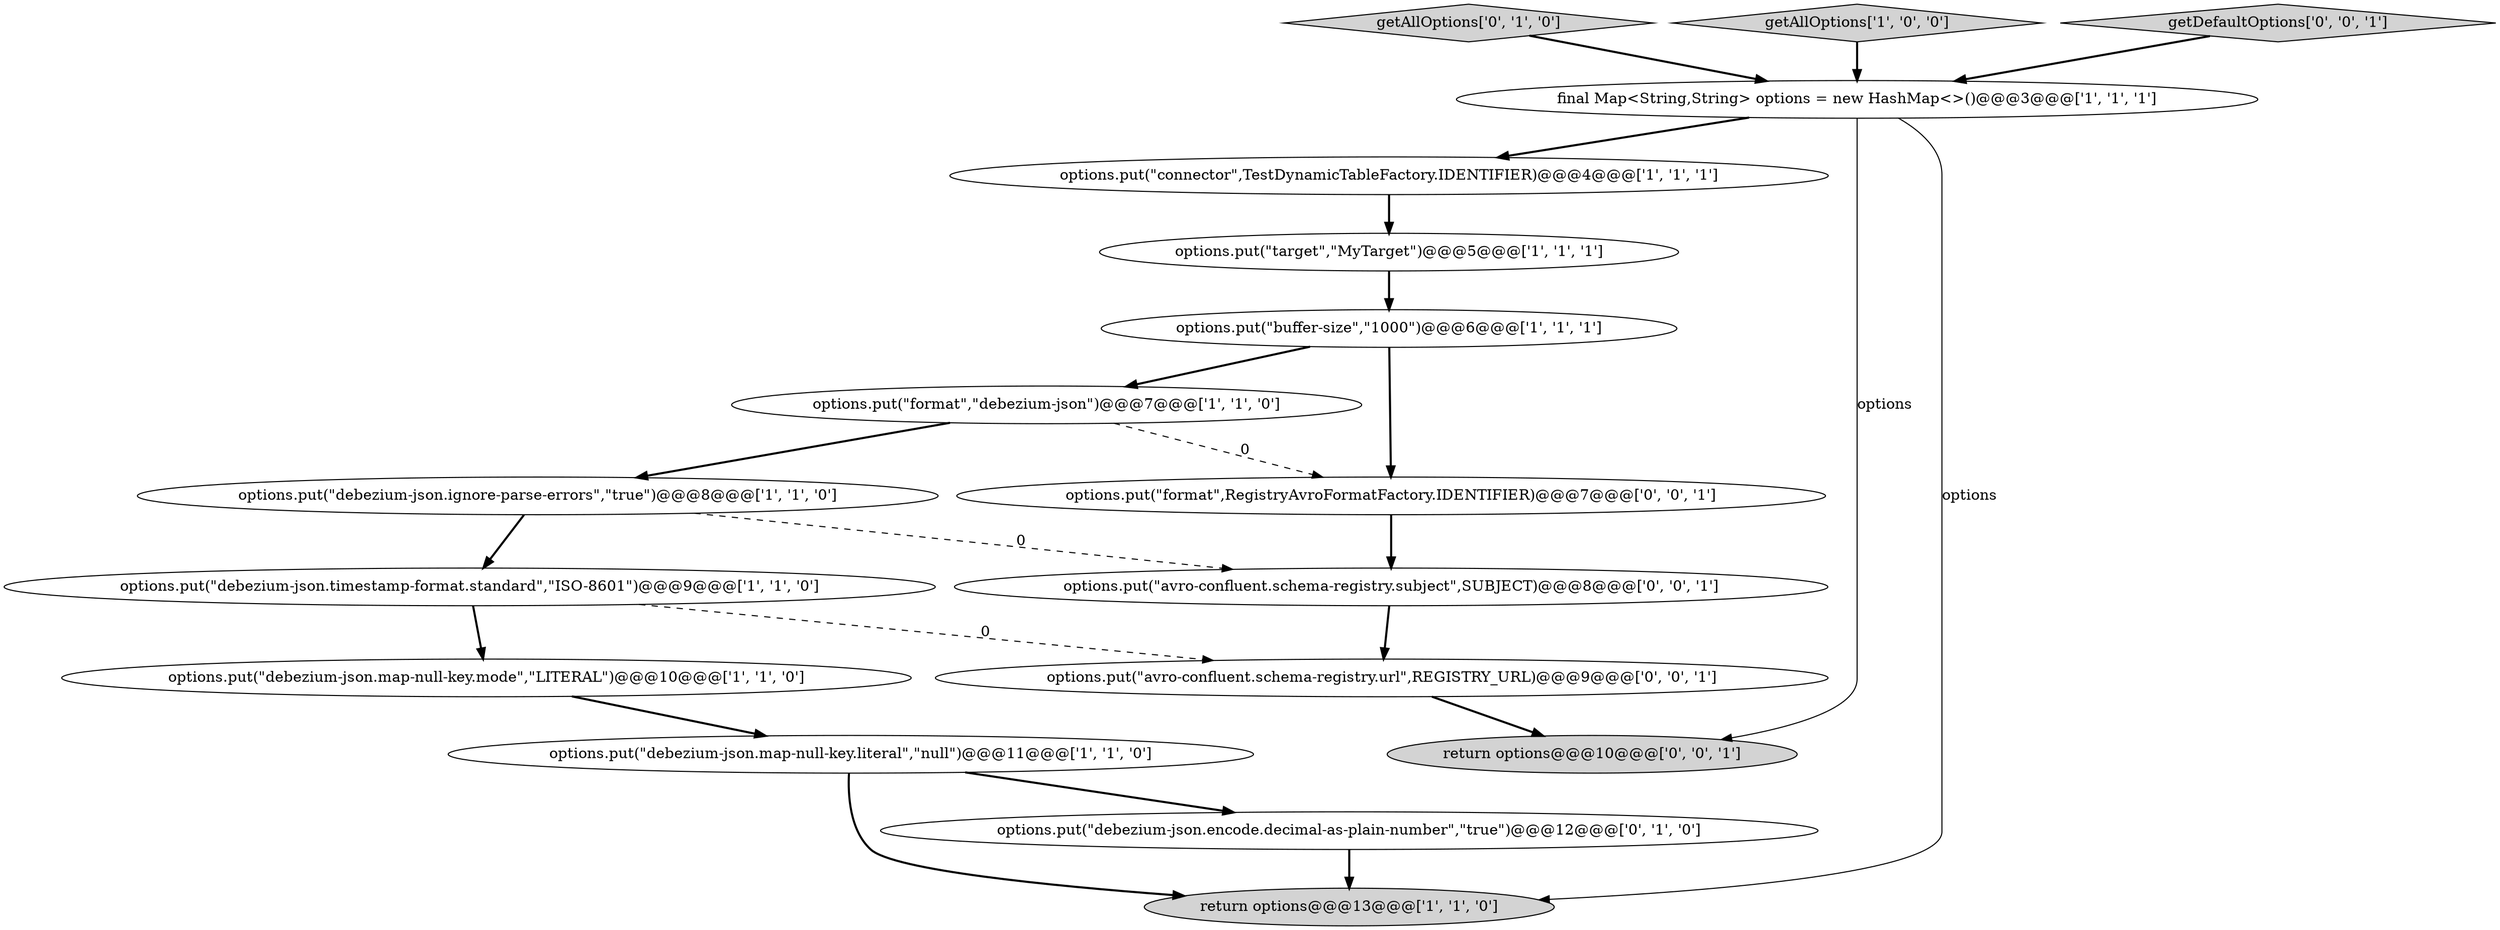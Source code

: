 digraph {
10 [style = filled, label = "options.put(\"target\",\"MyTarget\")@@@5@@@['1', '1', '1']", fillcolor = white, shape = ellipse image = "AAA0AAABBB1BBB"];
8 [style = filled, label = "options.put(\"debezium-json.timestamp-format.standard\",\"ISO-8601\")@@@9@@@['1', '1', '0']", fillcolor = white, shape = ellipse image = "AAA0AAABBB1BBB"];
11 [style = filled, label = "options.put(\"debezium-json.encode.decimal-as-plain-number\",\"true\")@@@12@@@['0', '1', '0']", fillcolor = white, shape = ellipse image = "AAA1AAABBB2BBB"];
16 [style = filled, label = "options.put(\"avro-confluent.schema-registry.subject\",SUBJECT)@@@8@@@['0', '0', '1']", fillcolor = white, shape = ellipse image = "AAA0AAABBB3BBB"];
1 [style = filled, label = "final Map<String,String> options = new HashMap<>()@@@3@@@['1', '1', '1']", fillcolor = white, shape = ellipse image = "AAA0AAABBB1BBB"];
7 [style = filled, label = "options.put(\"debezium-json.map-null-key.mode\",\"LITERAL\")@@@10@@@['1', '1', '0']", fillcolor = white, shape = ellipse image = "AAA0AAABBB1BBB"];
12 [style = filled, label = "getAllOptions['0', '1', '0']", fillcolor = lightgray, shape = diamond image = "AAA0AAABBB2BBB"];
5 [style = filled, label = "getAllOptions['1', '0', '0']", fillcolor = lightgray, shape = diamond image = "AAA0AAABBB1BBB"];
6 [style = filled, label = "options.put(\"connector\",TestDynamicTableFactory.IDENTIFIER)@@@4@@@['1', '1', '1']", fillcolor = white, shape = ellipse image = "AAA0AAABBB1BBB"];
3 [style = filled, label = "options.put(\"buffer-size\",\"1000\")@@@6@@@['1', '1', '1']", fillcolor = white, shape = ellipse image = "AAA0AAABBB1BBB"];
9 [style = filled, label = "return options@@@13@@@['1', '1', '0']", fillcolor = lightgray, shape = ellipse image = "AAA0AAABBB1BBB"];
13 [style = filled, label = "options.put(\"avro-confluent.schema-registry.url\",REGISTRY_URL)@@@9@@@['0', '0', '1']", fillcolor = white, shape = ellipse image = "AAA0AAABBB3BBB"];
15 [style = filled, label = "options.put(\"format\",RegistryAvroFormatFactory.IDENTIFIER)@@@7@@@['0', '0', '1']", fillcolor = white, shape = ellipse image = "AAA0AAABBB3BBB"];
17 [style = filled, label = "return options@@@10@@@['0', '0', '1']", fillcolor = lightgray, shape = ellipse image = "AAA0AAABBB3BBB"];
2 [style = filled, label = "options.put(\"debezium-json.ignore-parse-errors\",\"true\")@@@8@@@['1', '1', '0']", fillcolor = white, shape = ellipse image = "AAA0AAABBB1BBB"];
0 [style = filled, label = "options.put(\"format\",\"debezium-json\")@@@7@@@['1', '1', '0']", fillcolor = white, shape = ellipse image = "AAA0AAABBB1BBB"];
14 [style = filled, label = "getDefaultOptions['0', '0', '1']", fillcolor = lightgray, shape = diamond image = "AAA0AAABBB3BBB"];
4 [style = filled, label = "options.put(\"debezium-json.map-null-key.literal\",\"null\")@@@11@@@['1', '1', '0']", fillcolor = white, shape = ellipse image = "AAA0AAABBB1BBB"];
13->17 [style = bold, label=""];
5->1 [style = bold, label=""];
4->11 [style = bold, label=""];
8->13 [style = dashed, label="0"];
12->1 [style = bold, label=""];
11->9 [style = bold, label=""];
16->13 [style = bold, label=""];
1->6 [style = bold, label=""];
10->3 [style = bold, label=""];
2->8 [style = bold, label=""];
14->1 [style = bold, label=""];
6->10 [style = bold, label=""];
2->16 [style = dashed, label="0"];
7->4 [style = bold, label=""];
3->0 [style = bold, label=""];
4->9 [style = bold, label=""];
15->16 [style = bold, label=""];
3->15 [style = bold, label=""];
8->7 [style = bold, label=""];
0->15 [style = dashed, label="0"];
0->2 [style = bold, label=""];
1->17 [style = solid, label="options"];
1->9 [style = solid, label="options"];
}
